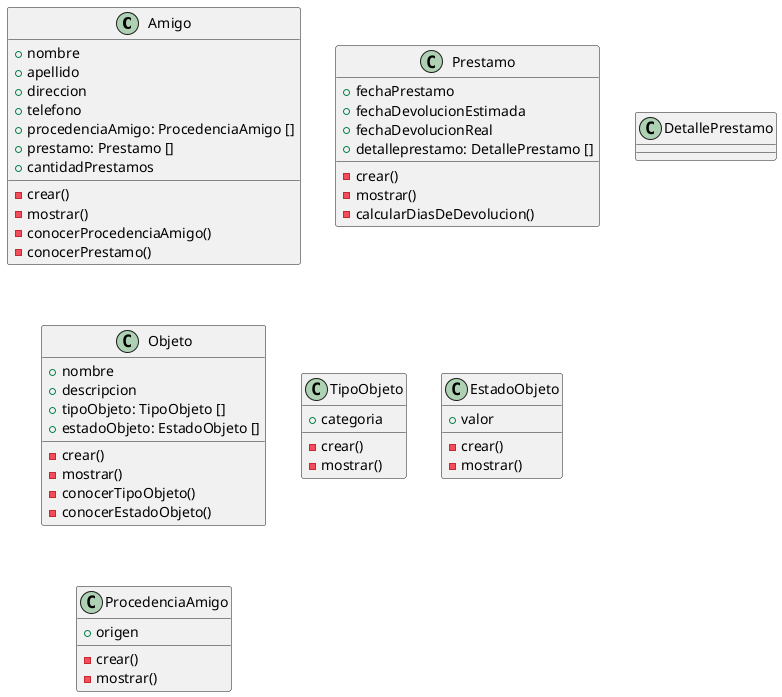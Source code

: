 @startuml Prestamo
/'Ahora es posible prestar mas de un objeto a un amigo, la fecha de devolucion de cada objeto para ese amigo es la misma. Tener en cuenta que un amigo puede resultar no ser tan cumplidor a la hora de devolver los objetos.
Ademas la persona desea poder saber que tipos de objetos son los que mas le solicitan. Tambien quiere poder realizar una clasificacion de sus amigos segun el lugar por el cual los conoce.'/


class "Amigo" as amigo {
    +nombre
    +apellido
    +direccion
    +telefono
    +procedenciaAmigo: ProcedenciaAmigo []
    +prestamo: Prestamo []
    +cantidadPrestamos
    -crear()
    -mostrar()
    -conocerProcedenciaAmigo()
    -conocerPrestamo()

}
class "Prestamo" as prestamo {
    +fechaPrestamo
    +fechaDevolucionEstimada
    +fechaDevolucionReal
    +detalleprestamo: DetallePrestamo []
    -crear()
    -mostrar()
    -calcularDiasDeDevolucion()


}
class "DetallePrestamo" as detallePrestamo {

}
class "Objeto" as objeto {
    +nombre
    +descripcion
    +tipoObjeto: TipoObjeto []
    +estadoObjeto: EstadoObjeto []
    -crear()
    -mostrar()
    -conocerTipoObjeto()
    -conocerEstadoObjeto()
}
class "TipoObjeto" as tipoObjeto {
    +categoria
    -crear()
    -mostrar()
}
class "EstadoObjeto" as estadoObjeto {
    +valor
    -crear()
    -mostrar()
}
class "ProcedenciaAmigo" as procedenciaAmigo {
    +origen
    -crear()
    -mostrar()
}